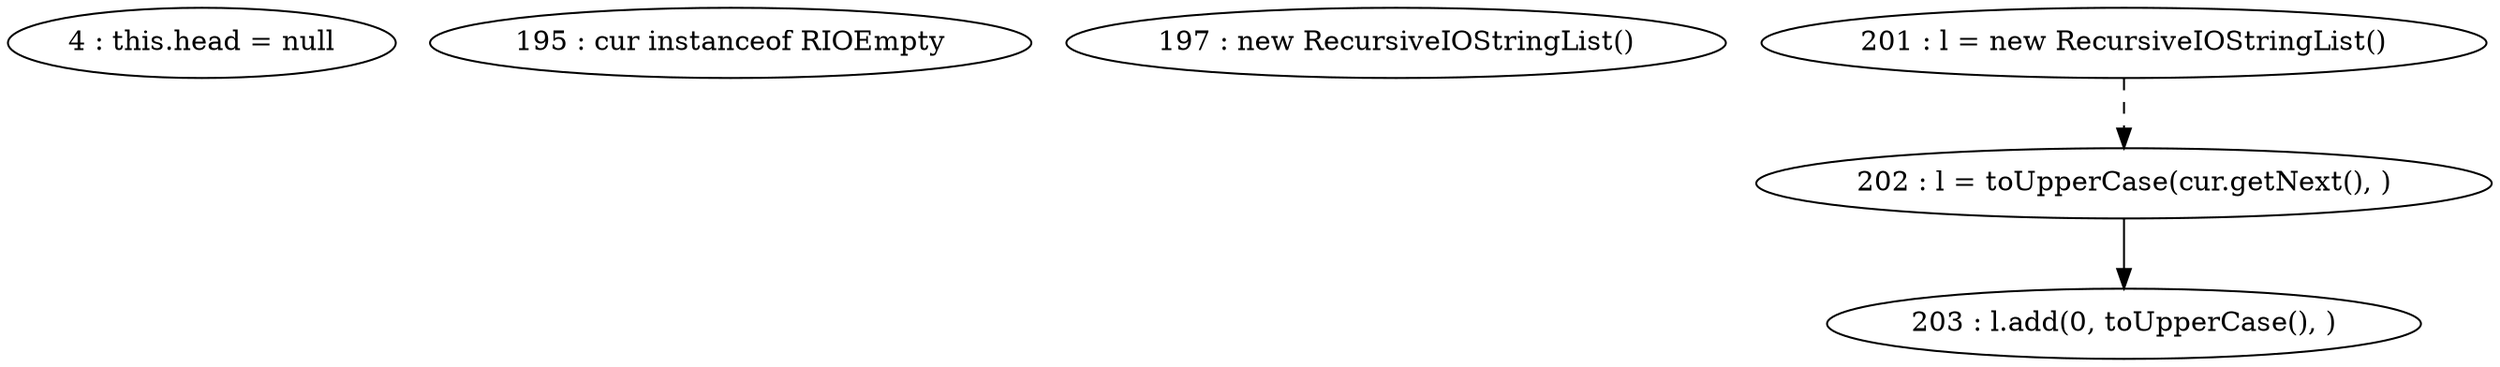 digraph G {
"4 : this.head = null"
"195 : cur instanceof RIOEmpty"
"197 : new RecursiveIOStringList()"
"201 : l = new RecursiveIOStringList()"
"201 : l = new RecursiveIOStringList()" -> "202 : l = toUpperCase(cur.getNext(), )" [style=dashed]
"202 : l = toUpperCase(cur.getNext(), )"
"202 : l = toUpperCase(cur.getNext(), )" -> "203 : l.add(0, toUpperCase(), )"
"203 : l.add(0, toUpperCase(), )"
}